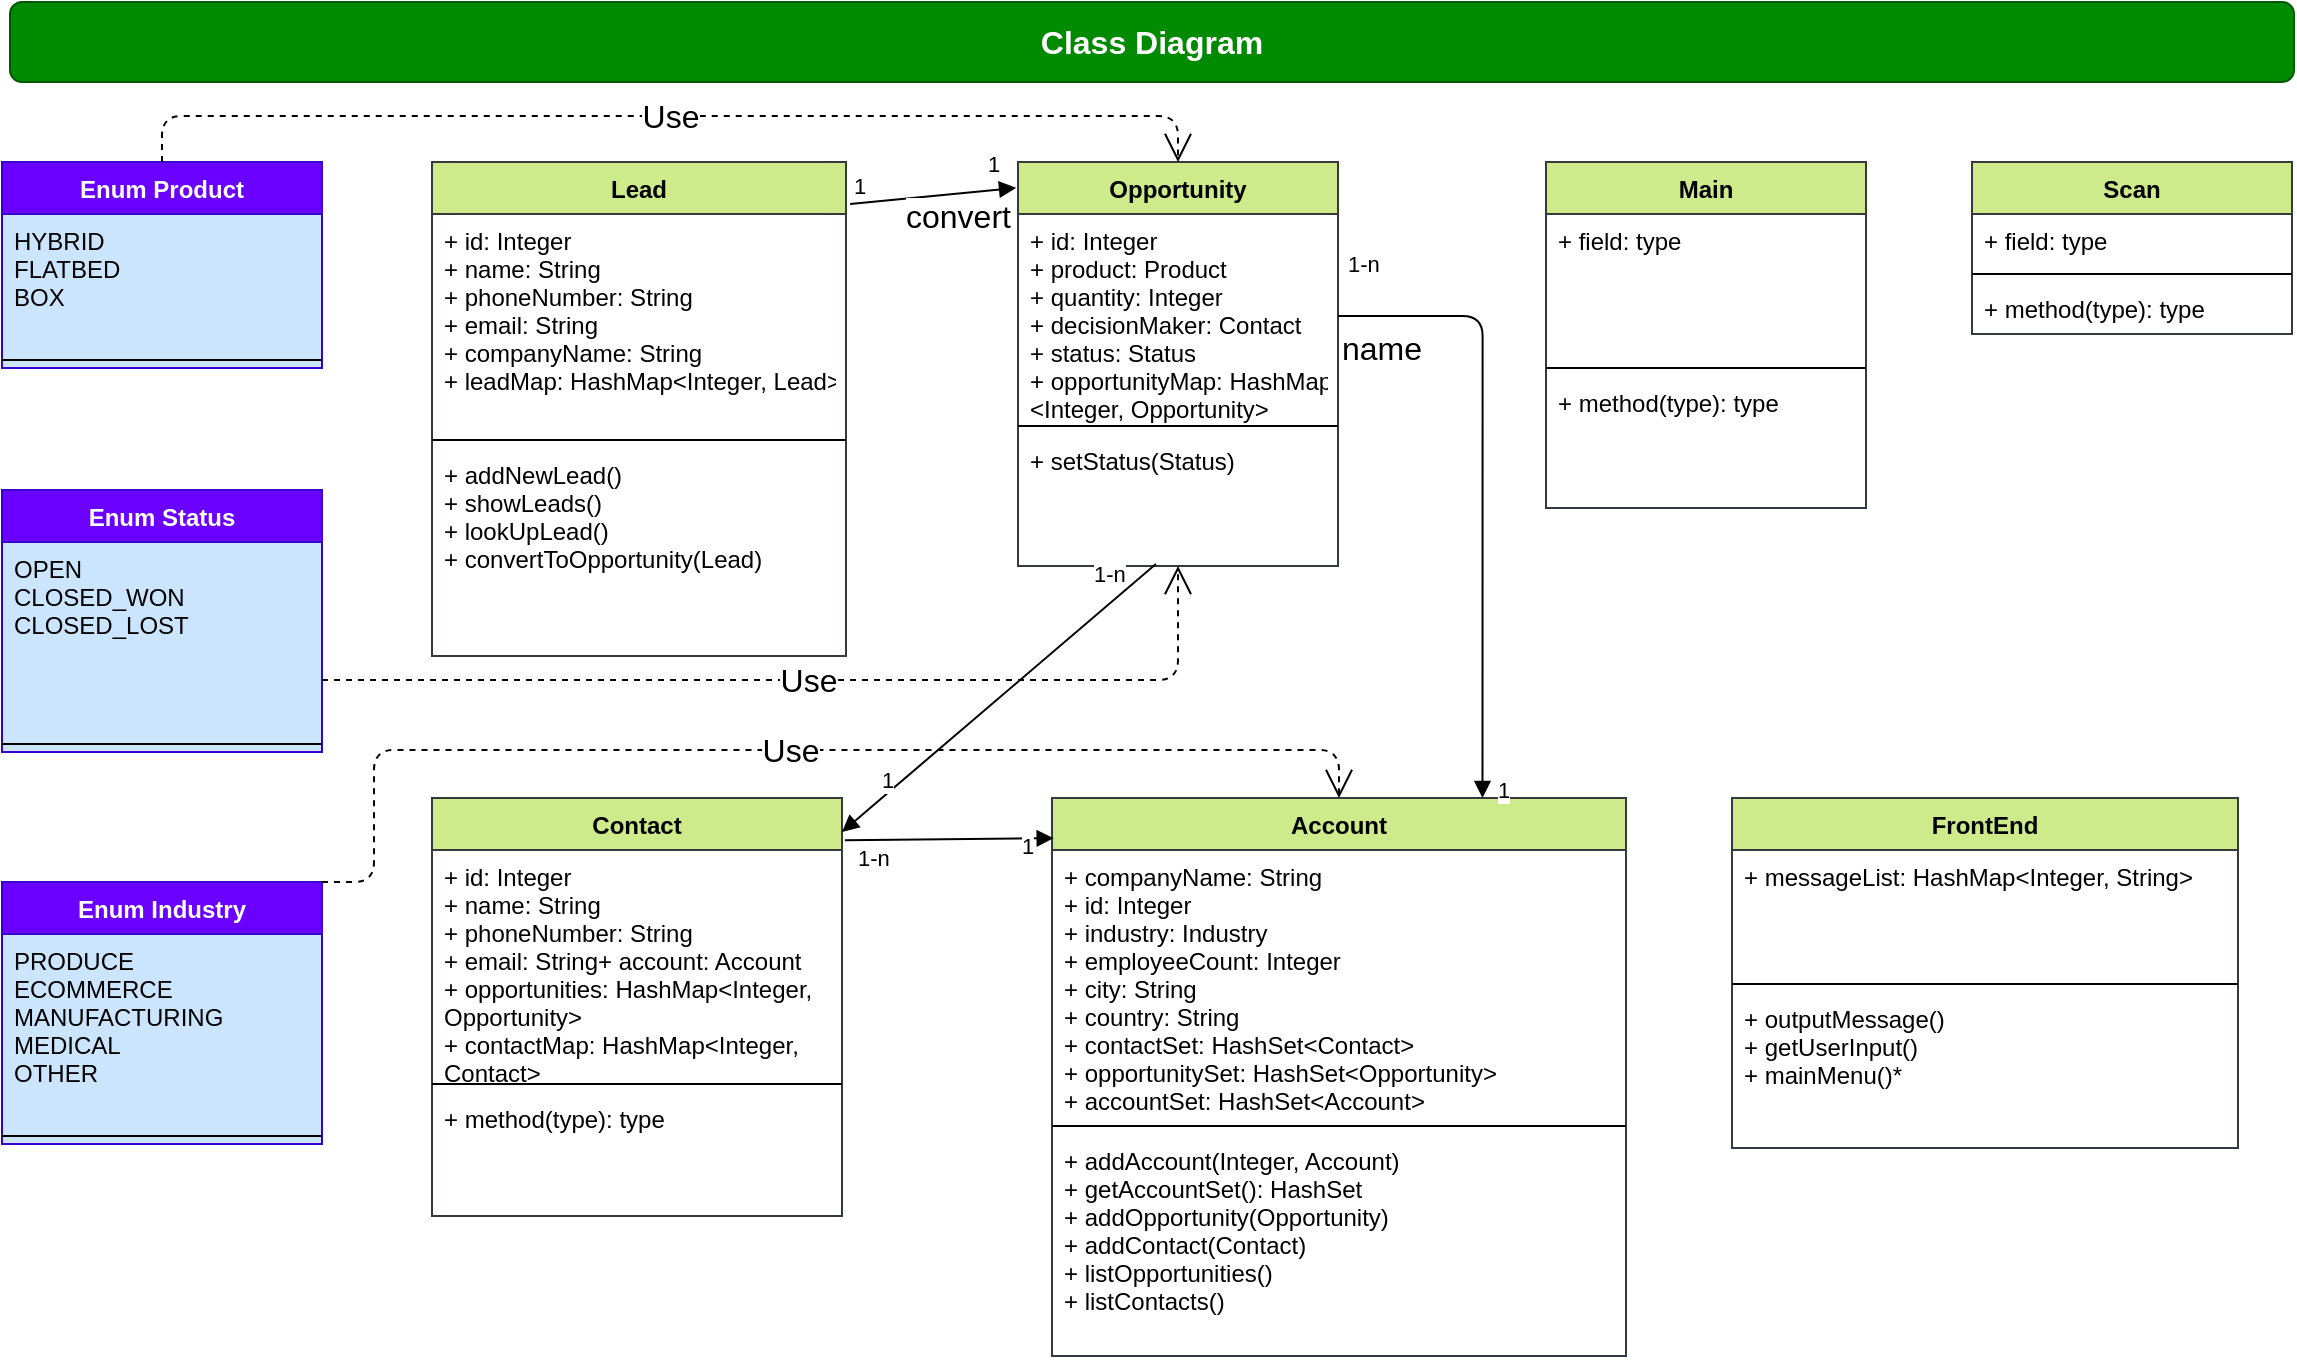 <mxfile version="14.7.0" type="github">
  <diagram id="zRnogB2254eo7cq1ihcv" name="Page-1">
    <mxGraphModel dx="700" dy="1972" grid="0" gridSize="10" guides="1" tooltips="1" connect="1" arrows="1" fold="1" page="1" pageScale="1" pageWidth="827" pageHeight="1169" math="0" shadow="0">
      <root>
        <mxCell id="0" />
        <mxCell id="1" parent="0" />
        <mxCell id="IQnJFdTCfPWkzdvYTakq-2" value="&lt;font style=&quot;font-size: 16px&quot;&gt;&lt;b&gt;Class Diagram&lt;/b&gt;&lt;/font&gt;" style="rounded=1;whiteSpace=wrap;html=1;fillColor=#008a00;strokeColor=#005700;fontColor=#ffffff;" parent="1" vertex="1">
          <mxGeometry x="151" y="-140" width="1142" height="40" as="geometry" />
        </mxCell>
        <mxCell id="IQnJFdTCfPWkzdvYTakq-8" value="Enum Product&#xa;" style="swimlane;fontStyle=1;align=center;verticalAlign=top;childLayout=stackLayout;horizontal=1;startSize=26;horizontalStack=0;resizeParent=1;resizeParentMax=0;resizeLast=0;collapsible=1;marginBottom=0;fillColor=#6a00ff;strokeColor=#3700CC;swimlaneFillColor=#CCE5FF;fontColor=#ffffff;" parent="1" vertex="1">
          <mxGeometry x="147" y="-60" width="160" height="103" as="geometry" />
        </mxCell>
        <mxCell id="IQnJFdTCfPWkzdvYTakq-9" value="HYBRID&#xa;FLATBED&#xa;BOX&#xa;&#xa;" style="text;strokeColor=none;fillColor=none;align=left;verticalAlign=top;spacingLeft=4;spacingRight=4;overflow=hidden;rotatable=0;points=[[0,0.5],[1,0.5]];portConstraint=eastwest;" parent="IQnJFdTCfPWkzdvYTakq-8" vertex="1">
          <mxGeometry y="26" width="160" height="69" as="geometry" />
        </mxCell>
        <mxCell id="IQnJFdTCfPWkzdvYTakq-10" value="" style="line;strokeWidth=1;fillColor=none;align=left;verticalAlign=middle;spacingTop=-1;spacingLeft=3;spacingRight=3;rotatable=0;labelPosition=right;points=[];portConstraint=eastwest;" parent="IQnJFdTCfPWkzdvYTakq-8" vertex="1">
          <mxGeometry y="95" width="160" height="8" as="geometry" />
        </mxCell>
        <mxCell id="IQnJFdTCfPWkzdvYTakq-12" value="Contact" style="swimlane;fontStyle=1;align=center;verticalAlign=top;childLayout=stackLayout;horizontal=1;startSize=26;horizontalStack=0;resizeParent=1;resizeParentMax=0;resizeLast=0;collapsible=1;marginBottom=0;fillColor=#cdeb8b;strokeColor=#36393d;" parent="1" vertex="1">
          <mxGeometry x="362" y="258" width="205" height="209" as="geometry" />
        </mxCell>
        <mxCell id="IQnJFdTCfPWkzdvYTakq-13" value="+ id: Integer&#xa;+ name: String&#xa;+ phoneNumber: String&#xa;+ email: String+ account: Account&#xa;+ opportunities: HashMap&lt;Integer,&#xa;Opportunity&gt;&#xa;+ contactMap: HashMap&lt;Integer,&#xa;Contact&gt;&#xa;&#xa;&#xa;&#xa;" style="text;strokeColor=none;fillColor=none;align=left;verticalAlign=top;spacingLeft=4;spacingRight=4;overflow=hidden;rotatable=0;points=[[0,0.5],[1,0.5]];portConstraint=eastwest;" parent="IQnJFdTCfPWkzdvYTakq-12" vertex="1">
          <mxGeometry y="26" width="205" height="113" as="geometry" />
        </mxCell>
        <mxCell id="IQnJFdTCfPWkzdvYTakq-14" value="" style="line;strokeWidth=1;fillColor=none;align=left;verticalAlign=middle;spacingTop=-1;spacingLeft=3;spacingRight=3;rotatable=0;labelPosition=right;points=[];portConstraint=eastwest;" parent="IQnJFdTCfPWkzdvYTakq-12" vertex="1">
          <mxGeometry y="139" width="205" height="8" as="geometry" />
        </mxCell>
        <mxCell id="IQnJFdTCfPWkzdvYTakq-15" value="+ method(type): type" style="text;strokeColor=none;fillColor=none;align=left;verticalAlign=top;spacingLeft=4;spacingRight=4;overflow=hidden;rotatable=0;points=[[0,0.5],[1,0.5]];portConstraint=eastwest;" parent="IQnJFdTCfPWkzdvYTakq-12" vertex="1">
          <mxGeometry y="147" width="205" height="62" as="geometry" />
        </mxCell>
        <mxCell id="IQnJFdTCfPWkzdvYTakq-24" value="Main" style="swimlane;fontStyle=1;align=center;verticalAlign=top;childLayout=stackLayout;horizontal=1;startSize=26;horizontalStack=0;resizeParent=1;resizeParentMax=0;resizeLast=0;collapsible=1;marginBottom=0;fillColor=#cdeb8b;strokeColor=#36393d;" parent="1" vertex="1">
          <mxGeometry x="919" y="-60" width="160" height="173" as="geometry" />
        </mxCell>
        <mxCell id="IQnJFdTCfPWkzdvYTakq-25" value="+ field: type" style="text;strokeColor=none;fillColor=none;align=left;verticalAlign=top;spacingLeft=4;spacingRight=4;overflow=hidden;rotatable=0;points=[[0,0.5],[1,0.5]];portConstraint=eastwest;" parent="IQnJFdTCfPWkzdvYTakq-24" vertex="1">
          <mxGeometry y="26" width="160" height="73" as="geometry" />
        </mxCell>
        <mxCell id="IQnJFdTCfPWkzdvYTakq-26" value="" style="line;strokeWidth=1;fillColor=none;align=left;verticalAlign=middle;spacingTop=-1;spacingLeft=3;spacingRight=3;rotatable=0;labelPosition=right;points=[];portConstraint=eastwest;" parent="IQnJFdTCfPWkzdvYTakq-24" vertex="1">
          <mxGeometry y="99" width="160" height="8" as="geometry" />
        </mxCell>
        <mxCell id="IQnJFdTCfPWkzdvYTakq-27" value="+ method(type): type" style="text;strokeColor=none;fillColor=none;align=left;verticalAlign=top;spacingLeft=4;spacingRight=4;overflow=hidden;rotatable=0;points=[[0,0.5],[1,0.5]];portConstraint=eastwest;" parent="IQnJFdTCfPWkzdvYTakq-24" vertex="1">
          <mxGeometry y="107" width="160" height="66" as="geometry" />
        </mxCell>
        <mxCell id="IQnJFdTCfPWkzdvYTakq-40" value="Enum Status&#xa; " style="swimlane;fontStyle=1;align=center;verticalAlign=top;childLayout=stackLayout;horizontal=1;startSize=26;horizontalStack=0;resizeParent=1;resizeParentMax=0;resizeLast=0;collapsible=1;marginBottom=0;fillColor=#6a00ff;strokeColor=#3700CC;swimlaneFillColor=#CCE5FF;fontColor=#ffffff;" parent="1" vertex="1">
          <mxGeometry x="147" y="104" width="160" height="131" as="geometry" />
        </mxCell>
        <mxCell id="IQnJFdTCfPWkzdvYTakq-41" value="OPEN&#xa;CLOSED_WON&#xa;CLOSED_LOST&#xa;" style="text;strokeColor=none;fillColor=none;align=left;verticalAlign=top;spacingLeft=4;spacingRight=4;overflow=hidden;rotatable=0;points=[[0,0.5],[1,0.5]];portConstraint=eastwest;" parent="IQnJFdTCfPWkzdvYTakq-40" vertex="1">
          <mxGeometry y="26" width="160" height="97" as="geometry" />
        </mxCell>
        <mxCell id="IQnJFdTCfPWkzdvYTakq-42" value="" style="line;strokeWidth=1;fillColor=none;align=left;verticalAlign=middle;spacingTop=-1;spacingLeft=3;spacingRight=3;rotatable=0;labelPosition=right;points=[];portConstraint=eastwest;" parent="IQnJFdTCfPWkzdvYTakq-40" vertex="1">
          <mxGeometry y="123" width="160" height="8" as="geometry" />
        </mxCell>
        <mxCell id="IQnJFdTCfPWkzdvYTakq-44" value="Account" style="swimlane;fontStyle=1;align=center;verticalAlign=top;childLayout=stackLayout;horizontal=1;startSize=26;horizontalStack=0;resizeParent=1;resizeParentMax=0;resizeLast=0;collapsible=1;marginBottom=0;fillColor=#cdeb8b;strokeColor=#36393d;" parent="1" vertex="1">
          <mxGeometry x="672" y="258" width="287" height="279" as="geometry" />
        </mxCell>
        <mxCell id="IQnJFdTCfPWkzdvYTakq-45" value="+ companyName: String&#xa;+ id: Integer&#xa;+ industry: Industry&#xa;+ employeeCount: Integer&#xa;+ city: String&#xa;+ country: String&#xa;+ contactSet: HashSet&lt;Contact&gt;&#xa;+ opportunitySet: HashSet&lt;Opportunity&gt;&#xa;+ accountSet: HashSet&lt;Account&gt;" style="text;strokeColor=none;fillColor=none;align=left;verticalAlign=top;spacingLeft=4;spacingRight=4;overflow=hidden;rotatable=0;points=[[0,0.5],[1,0.5]];portConstraint=eastwest;" parent="IQnJFdTCfPWkzdvYTakq-44" vertex="1">
          <mxGeometry y="26" width="287" height="134" as="geometry" />
        </mxCell>
        <mxCell id="IQnJFdTCfPWkzdvYTakq-46" value="" style="line;strokeWidth=1;fillColor=none;align=left;verticalAlign=middle;spacingTop=-1;spacingLeft=3;spacingRight=3;rotatable=0;labelPosition=right;points=[];portConstraint=eastwest;" parent="IQnJFdTCfPWkzdvYTakq-44" vertex="1">
          <mxGeometry y="160" width="287" height="8" as="geometry" />
        </mxCell>
        <mxCell id="IQnJFdTCfPWkzdvYTakq-47" value="+ addAccount(Integer, Account)&#xa;+ getAccountSet(): HashSet&#xa;+ addOpportunity(Opportunity)&#xa;+ addContact(Contact)&#xa;+ listOpportunities()&#xa;+ listContacts()&#xa;&#xa;&#xa;" style="text;strokeColor=none;fillColor=none;align=left;verticalAlign=top;spacingLeft=4;spacingRight=4;overflow=hidden;rotatable=0;points=[[0,0.5],[1,0.5]];portConstraint=eastwest;" parent="IQnJFdTCfPWkzdvYTakq-44" vertex="1">
          <mxGeometry y="168" width="287" height="111" as="geometry" />
        </mxCell>
        <mxCell id="IQnJFdTCfPWkzdvYTakq-48" value="Enum Industry&#xa;" style="swimlane;fontStyle=1;align=center;verticalAlign=top;childLayout=stackLayout;horizontal=1;startSize=26;horizontalStack=0;resizeParent=1;resizeParentMax=0;resizeLast=0;collapsible=1;marginBottom=0;fillColor=#6a00ff;strokeColor=#3700CC;swimlaneFillColor=#CCE5FF;fontColor=#ffffff;" parent="1" vertex="1">
          <mxGeometry x="147" y="300" width="160" height="131" as="geometry" />
        </mxCell>
        <mxCell id="IQnJFdTCfPWkzdvYTakq-49" value="PRODUCE&#xa;ECOMMERCE&#xa;MANUFACTURING&#xa;MEDICAL&#xa;OTHER&#xa;" style="text;strokeColor=none;fillColor=none;align=left;verticalAlign=top;spacingLeft=4;spacingRight=4;overflow=hidden;rotatable=0;points=[[0,0.5],[1,0.5]];portConstraint=eastwest;" parent="IQnJFdTCfPWkzdvYTakq-48" vertex="1">
          <mxGeometry y="26" width="160" height="97" as="geometry" />
        </mxCell>
        <mxCell id="IQnJFdTCfPWkzdvYTakq-50" value="" style="line;strokeWidth=1;fillColor=none;align=left;verticalAlign=middle;spacingTop=-1;spacingLeft=3;spacingRight=3;rotatable=0;labelPosition=right;points=[];portConstraint=eastwest;" parent="IQnJFdTCfPWkzdvYTakq-48" vertex="1">
          <mxGeometry y="123" width="160" height="8" as="geometry" />
        </mxCell>
        <mxCell id="IQnJFdTCfPWkzdvYTakq-51" value="FrontEnd" style="swimlane;fontStyle=1;align=center;verticalAlign=top;childLayout=stackLayout;horizontal=1;startSize=26;horizontalStack=0;resizeParent=1;resizeParentMax=0;resizeLast=0;collapsible=1;marginBottom=0;fillColor=#cdeb8b;strokeColor=#36393d;" parent="1" vertex="1">
          <mxGeometry x="1012" y="258" width="253" height="175" as="geometry" />
        </mxCell>
        <mxCell id="IQnJFdTCfPWkzdvYTakq-52" value="+ messageList: HashMap&lt;Integer, String&gt;" style="text;strokeColor=none;fillColor=none;align=left;verticalAlign=top;spacingLeft=4;spacingRight=4;overflow=hidden;rotatable=0;points=[[0,0.5],[1,0.5]];portConstraint=eastwest;" parent="IQnJFdTCfPWkzdvYTakq-51" vertex="1">
          <mxGeometry y="26" width="253" height="63" as="geometry" />
        </mxCell>
        <mxCell id="IQnJFdTCfPWkzdvYTakq-53" value="" style="line;strokeWidth=1;fillColor=none;align=left;verticalAlign=middle;spacingTop=-1;spacingLeft=3;spacingRight=3;rotatable=0;labelPosition=right;points=[];portConstraint=eastwest;" parent="IQnJFdTCfPWkzdvYTakq-51" vertex="1">
          <mxGeometry y="89" width="253" height="8" as="geometry" />
        </mxCell>
        <mxCell id="IQnJFdTCfPWkzdvYTakq-54" value="+ outputMessage()&#xa;+ getUserInput()&#xa;+ mainMenu()*&#xa;&#xa;" style="text;strokeColor=none;fillColor=none;align=left;verticalAlign=top;spacingLeft=4;spacingRight=4;overflow=hidden;rotatable=0;points=[[0,0.5],[1,0.5]];portConstraint=eastwest;" parent="IQnJFdTCfPWkzdvYTakq-51" vertex="1">
          <mxGeometry y="97" width="253" height="78" as="geometry" />
        </mxCell>
        <mxCell id="IQnJFdTCfPWkzdvYTakq-55" value="Lead" style="swimlane;fontStyle=1;align=center;verticalAlign=top;childLayout=stackLayout;horizontal=1;startSize=26;horizontalStack=0;resizeParent=1;resizeParentMax=0;resizeLast=0;collapsible=1;marginBottom=0;fillColor=#cdeb8b;strokeColor=#36393d;" parent="1" vertex="1">
          <mxGeometry x="362" y="-60" width="207" height="247" as="geometry" />
        </mxCell>
        <mxCell id="IQnJFdTCfPWkzdvYTakq-56" value="+ id: Integer&#xa;+ name: String&#xa;+ phoneNumber: String&#xa;+ email: String&#xa;+ companyName: String&#xa;+ leadMap: HashMap&lt;Integer, Lead&gt;&#xa;" style="text;strokeColor=none;fillColor=none;align=left;verticalAlign=top;spacingLeft=4;spacingRight=4;overflow=hidden;rotatable=0;points=[[0,0.5],[1,0.5]];portConstraint=eastwest;" parent="IQnJFdTCfPWkzdvYTakq-55" vertex="1">
          <mxGeometry y="26" width="207" height="109" as="geometry" />
        </mxCell>
        <mxCell id="IQnJFdTCfPWkzdvYTakq-57" value="" style="line;strokeWidth=1;fillColor=none;align=left;verticalAlign=middle;spacingTop=-1;spacingLeft=3;spacingRight=3;rotatable=0;labelPosition=right;points=[];portConstraint=eastwest;" parent="IQnJFdTCfPWkzdvYTakq-55" vertex="1">
          <mxGeometry y="135" width="207" height="8" as="geometry" />
        </mxCell>
        <mxCell id="IQnJFdTCfPWkzdvYTakq-58" value="+ addNewLead()&#xa;+ showLeads()&#xa;+ lookUpLead()&#xa;+ convertToOpportunity(Lead)&#xa;&#xa;&#xa;&#xa;" style="text;strokeColor=none;fillColor=none;align=left;verticalAlign=top;spacingLeft=4;spacingRight=4;overflow=hidden;rotatable=0;points=[[0,0.5],[1,0.5]];portConstraint=eastwest;" parent="IQnJFdTCfPWkzdvYTakq-55" vertex="1">
          <mxGeometry y="143" width="207" height="104" as="geometry" />
        </mxCell>
        <mxCell id="IQnJFdTCfPWkzdvYTakq-59" value="Scan" style="swimlane;fontStyle=1;align=center;verticalAlign=top;childLayout=stackLayout;horizontal=1;startSize=26;horizontalStack=0;resizeParent=1;resizeParentMax=0;resizeLast=0;collapsible=1;marginBottom=0;fillColor=#cdeb8b;strokeColor=#36393d;" parent="1" vertex="1">
          <mxGeometry x="1132" y="-60" width="160" height="86" as="geometry" />
        </mxCell>
        <mxCell id="IQnJFdTCfPWkzdvYTakq-60" value="+ field: type" style="text;strokeColor=none;fillColor=none;align=left;verticalAlign=top;spacingLeft=4;spacingRight=4;overflow=hidden;rotatable=0;points=[[0,0.5],[1,0.5]];portConstraint=eastwest;" parent="IQnJFdTCfPWkzdvYTakq-59" vertex="1">
          <mxGeometry y="26" width="160" height="26" as="geometry" />
        </mxCell>
        <mxCell id="IQnJFdTCfPWkzdvYTakq-61" value="" style="line;strokeWidth=1;fillColor=none;align=left;verticalAlign=middle;spacingTop=-1;spacingLeft=3;spacingRight=3;rotatable=0;labelPosition=right;points=[];portConstraint=eastwest;" parent="IQnJFdTCfPWkzdvYTakq-59" vertex="1">
          <mxGeometry y="52" width="160" height="8" as="geometry" />
        </mxCell>
        <mxCell id="IQnJFdTCfPWkzdvYTakq-62" value="+ method(type): type" style="text;strokeColor=none;fillColor=none;align=left;verticalAlign=top;spacingLeft=4;spacingRight=4;overflow=hidden;rotatable=0;points=[[0,0.5],[1,0.5]];portConstraint=eastwest;" parent="IQnJFdTCfPWkzdvYTakq-59" vertex="1">
          <mxGeometry y="60" width="160" height="26" as="geometry" />
        </mxCell>
        <mxCell id="IQnJFdTCfPWkzdvYTakq-64" value="Opportunity" style="swimlane;fontStyle=1;align=center;verticalAlign=top;childLayout=stackLayout;horizontal=1;startSize=26;horizontalStack=0;resizeParent=1;resizeParentMax=0;resizeLast=0;collapsible=1;marginBottom=0;fillColor=#cdeb8b;strokeColor=#36393d;" parent="1" vertex="1">
          <mxGeometry x="655" y="-60" width="160" height="202" as="geometry" />
        </mxCell>
        <mxCell id="IQnJFdTCfPWkzdvYTakq-65" value="+ id: Integer&#xa;+ product: Product&#xa;+ quantity: Integer&#xa;+ decisionMaker: Contact&#xa;+ status: Status&#xa;+ opportunityMap: HashMap&#xa;&lt;Integer, Opportunity&gt;&#xa;&#xa;&#xa;&#xa;" style="text;strokeColor=none;fillColor=none;align=left;verticalAlign=top;spacingLeft=4;spacingRight=4;overflow=hidden;rotatable=0;points=[[0,0.5],[1,0.5]];portConstraint=eastwest;" parent="IQnJFdTCfPWkzdvYTakq-64" vertex="1">
          <mxGeometry y="26" width="160" height="102" as="geometry" />
        </mxCell>
        <mxCell id="IQnJFdTCfPWkzdvYTakq-66" value="" style="line;strokeWidth=1;fillColor=none;align=left;verticalAlign=middle;spacingTop=-1;spacingLeft=3;spacingRight=3;rotatable=0;labelPosition=right;points=[];portConstraint=eastwest;" parent="IQnJFdTCfPWkzdvYTakq-64" vertex="1">
          <mxGeometry y="128" width="160" height="8" as="geometry" />
        </mxCell>
        <mxCell id="IQnJFdTCfPWkzdvYTakq-67" value="+ setStatus(Status)" style="text;strokeColor=none;fillColor=none;align=left;verticalAlign=top;spacingLeft=4;spacingRight=4;overflow=hidden;rotatable=0;points=[[0,0.5],[1,0.5]];portConstraint=eastwest;" parent="IQnJFdTCfPWkzdvYTakq-64" vertex="1">
          <mxGeometry y="136" width="160" height="66" as="geometry" />
        </mxCell>
        <mxCell id="IQnJFdTCfPWkzdvYTakq-68" value="convert" style="endArrow=block;endFill=1;html=1;align=left;verticalAlign=top;fontSize=16;exitX=1.01;exitY=-0.046;exitDx=0;exitDy=0;exitPerimeter=0;entryX=-0.006;entryY=0.064;entryDx=0;entryDy=0;entryPerimeter=0;" parent="1" source="IQnJFdTCfPWkzdvYTakq-56" target="IQnJFdTCfPWkzdvYTakq-64" edge="1">
          <mxGeometry x="-0.356" y="7" relative="1" as="geometry">
            <mxPoint x="638" y="139" as="sourcePoint" />
            <mxPoint x="798" y="139" as="targetPoint" />
            <mxPoint as="offset" />
          </mxGeometry>
        </mxCell>
        <mxCell id="IQnJFdTCfPWkzdvYTakq-69" value="1" style="edgeLabel;resizable=0;html=1;align=left;verticalAlign=bottom;" parent="IQnJFdTCfPWkzdvYTakq-68" connectable="0" vertex="1">
          <mxGeometry x="-1" relative="1" as="geometry" />
        </mxCell>
        <mxCell id="IQnJFdTCfPWkzdvYTakq-70" value="1" style="edgeLabel;resizable=0;html=1;align=left;verticalAlign=bottom;" parent="1" connectable="0" vertex="1">
          <mxGeometry x="581.07" y="-29.014" as="geometry">
            <mxPoint x="57" y="-21" as="offset" />
          </mxGeometry>
        </mxCell>
        <mxCell id="IQnJFdTCfPWkzdvYTakq-71" value="" style="endArrow=block;endFill=1;html=1;align=left;verticalAlign=top;fontSize=16;exitX=0.431;exitY=0.985;exitDx=0;exitDy=0;exitPerimeter=0;" parent="1" source="IQnJFdTCfPWkzdvYTakq-67" target="IQnJFdTCfPWkzdvYTakq-12" edge="1">
          <mxGeometry x="-1" relative="1" as="geometry">
            <mxPoint x="737" y="163" as="sourcePoint" />
            <mxPoint x="897" y="163" as="targetPoint" />
          </mxGeometry>
        </mxCell>
        <mxCell id="IQnJFdTCfPWkzdvYTakq-72" value="1-n" style="edgeLabel;resizable=0;html=1;align=left;verticalAlign=bottom;" parent="IQnJFdTCfPWkzdvYTakq-71" connectable="0" vertex="1">
          <mxGeometry x="-1" relative="1" as="geometry">
            <mxPoint x="-33" y="13" as="offset" />
          </mxGeometry>
        </mxCell>
        <mxCell id="IQnJFdTCfPWkzdvYTakq-73" value="1" style="edgeLabel;resizable=0;html=1;align=left;verticalAlign=bottom;" parent="1" connectable="0" vertex="1">
          <mxGeometry x="585.0" y="257.996" as="geometry" />
        </mxCell>
        <mxCell id="IQnJFdTCfPWkzdvYTakq-74" value="" style="endArrow=block;endFill=1;html=1;align=left;verticalAlign=top;fontSize=16;entryX=0.003;entryY=0.072;entryDx=0;entryDy=0;entryPerimeter=0;exitX=1.007;exitY=0.101;exitDx=0;exitDy=0;exitPerimeter=0;" parent="1" source="IQnJFdTCfPWkzdvYTakq-12" target="IQnJFdTCfPWkzdvYTakq-44" edge="1">
          <mxGeometry x="-1" relative="1" as="geometry">
            <mxPoint x="733.96" y="127.026" as="sourcePoint" />
            <mxPoint x="575.6" y="268" as="targetPoint" />
          </mxGeometry>
        </mxCell>
        <mxCell id="IQnJFdTCfPWkzdvYTakq-76" value="1-n" style="edgeLabel;resizable=0;html=1;align=left;verticalAlign=bottom;" parent="1" connectable="0" vertex="1">
          <mxGeometry x="573.0" y="296.996" as="geometry" />
        </mxCell>
        <mxCell id="IQnJFdTCfPWkzdvYTakq-77" value="1" style="edgeLabel;resizable=0;html=1;align=left;verticalAlign=bottom;" parent="1" connectable="0" vertex="1">
          <mxGeometry x="655.0" y="290.996" as="geometry" />
        </mxCell>
        <mxCell id="IQnJFdTCfPWkzdvYTakq-78" value="Use" style="endArrow=open;endSize=12;dashed=1;html=1;fontSize=16;edgeStyle=orthogonalEdgeStyle;" parent="1" source="IQnJFdTCfPWkzdvYTakq-41" target="IQnJFdTCfPWkzdvYTakq-67" edge="1">
          <mxGeometry width="160" relative="1" as="geometry">
            <mxPoint x="331" y="216" as="sourcePoint" />
            <mxPoint x="491" y="216" as="targetPoint" />
            <Array as="points">
              <mxPoint x="735" y="199" />
            </Array>
          </mxGeometry>
        </mxCell>
        <mxCell id="IQnJFdTCfPWkzdvYTakq-79" value="Use" style="endArrow=open;endSize=12;dashed=1;html=1;fontSize=16;edgeStyle=orthogonalEdgeStyle;entryX=0.5;entryY=0;entryDx=0;entryDy=0;exitX=1;exitY=0;exitDx=0;exitDy=0;" parent="1" source="IQnJFdTCfPWkzdvYTakq-48" target="IQnJFdTCfPWkzdvYTakq-44" edge="1">
          <mxGeometry width="160" relative="1" as="geometry">
            <mxPoint x="317" y="209" as="sourcePoint" />
            <mxPoint x="745" y="123" as="targetPoint" />
            <Array as="points">
              <mxPoint x="333" y="300" />
              <mxPoint x="333" y="234" />
              <mxPoint x="816" y="234" />
            </Array>
          </mxGeometry>
        </mxCell>
        <mxCell id="IQnJFdTCfPWkzdvYTakq-80" value="Use" style="endArrow=open;endSize=12;dashed=1;html=1;fontSize=16;edgeStyle=orthogonalEdgeStyle;entryX=0.5;entryY=0;entryDx=0;entryDy=0;exitX=0.5;exitY=0;exitDx=0;exitDy=0;" parent="1" source="IQnJFdTCfPWkzdvYTakq-8" target="IQnJFdTCfPWkzdvYTakq-64" edge="1">
          <mxGeometry width="160" relative="1" as="geometry">
            <mxPoint x="204" y="-17" as="sourcePoint" />
            <mxPoint x="712.5" y="-59" as="targetPoint" />
            <Array as="points">
              <mxPoint x="227" y="-83" />
              <mxPoint x="735" y="-83" />
            </Array>
          </mxGeometry>
        </mxCell>
        <mxCell id="IQnJFdTCfPWkzdvYTakq-81" value="name" style="endArrow=block;endFill=1;html=1;edgeStyle=orthogonalEdgeStyle;align=left;verticalAlign=top;fontSize=16;entryX=0.75;entryY=0;entryDx=0;entryDy=0;" parent="1" source="IQnJFdTCfPWkzdvYTakq-65" target="IQnJFdTCfPWkzdvYTakq-44" edge="1">
          <mxGeometry x="-1" relative="1" as="geometry">
            <mxPoint x="680" y="135" as="sourcePoint" />
            <mxPoint x="840" y="135" as="targetPoint" />
          </mxGeometry>
        </mxCell>
        <mxCell id="IQnJFdTCfPWkzdvYTakq-82" value="1" style="edgeLabel;resizable=0;html=1;align=left;verticalAlign=bottom;" parent="IQnJFdTCfPWkzdvYTakq-81" connectable="0" vertex="1">
          <mxGeometry x="-1" relative="1" as="geometry">
            <mxPoint x="78" y="245" as="offset" />
          </mxGeometry>
        </mxCell>
        <mxCell id="IQnJFdTCfPWkzdvYTakq-83" value="1-n" style="edgeLabel;resizable=0;html=1;align=left;verticalAlign=bottom;" parent="1" connectable="0" vertex="1">
          <mxGeometry x="818" y="-0.004" as="geometry" />
        </mxCell>
      </root>
    </mxGraphModel>
  </diagram>
</mxfile>
